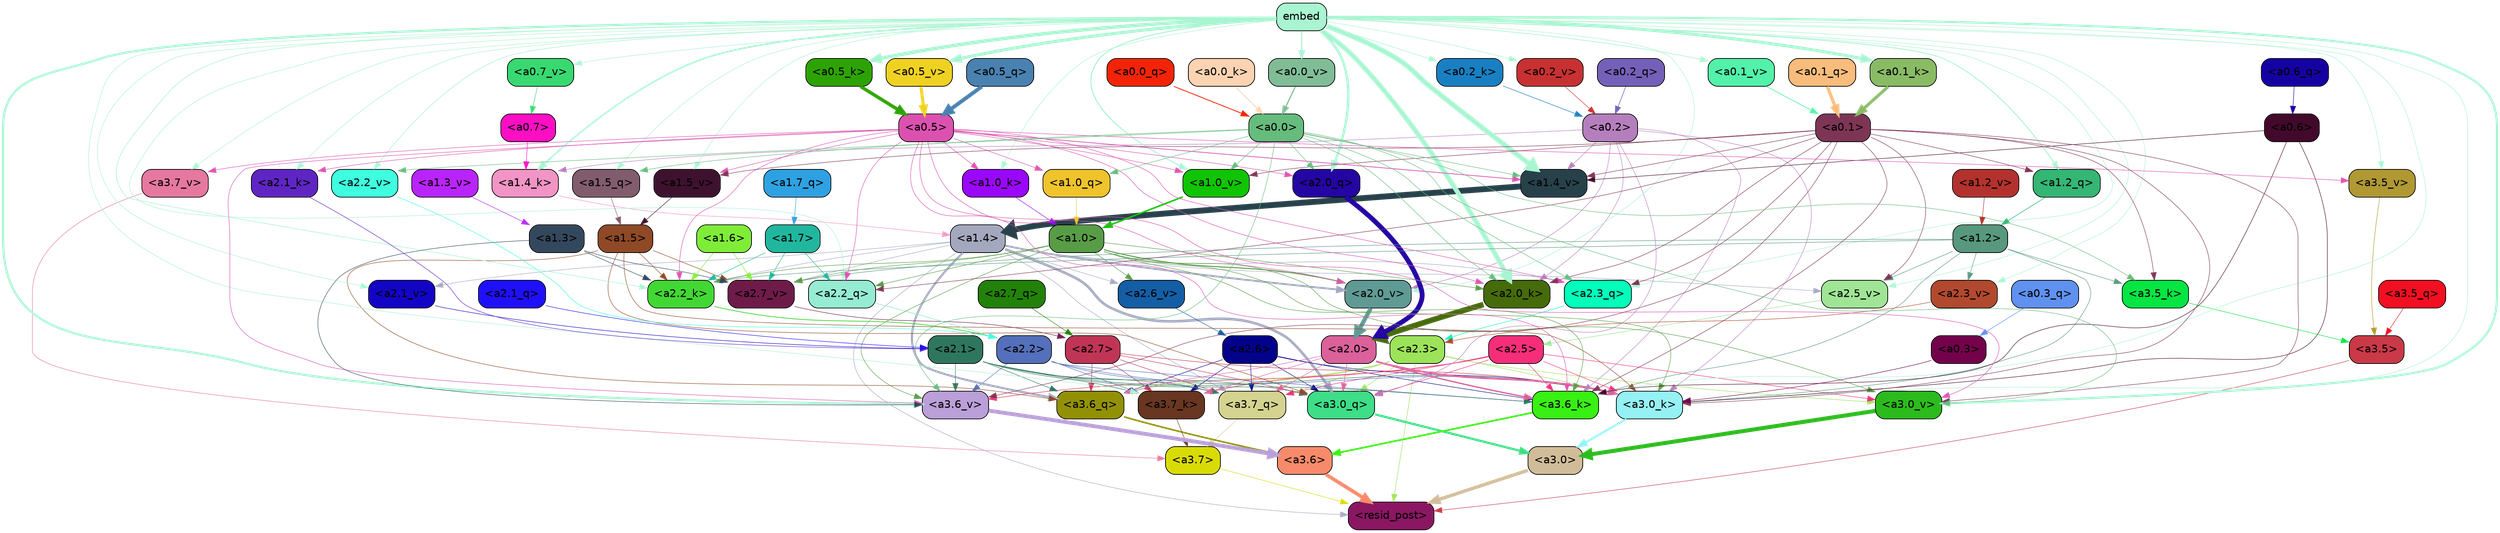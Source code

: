 strict digraph "" {
	graph [bgcolor=transparent,
		layout=dot,
		overlap=false,
		splines=true
	];
	"<a3.7>"	[color=black,
		fillcolor="#d9db06",
		fontname=Helvetica,
		shape=box,
		style="filled, rounded"];
	"<resid_post>"	[color=black,
		fillcolor="#8b1763",
		fontname=Helvetica,
		shape=box,
		style="filled, rounded"];
	"<a3.7>" -> "<resid_post>"	[color="#d9db06",
		penwidth=0.6];
	"<a3.6>"	[color=black,
		fillcolor="#f78a6a",
		fontname=Helvetica,
		shape=box,
		style="filled, rounded"];
	"<a3.6>" -> "<resid_post>"	[color="#f78a6a",
		penwidth=4.646730065345764];
	"<a3.5>"	[color=black,
		fillcolor="#ca3947",
		fontname=Helvetica,
		shape=box,
		style="filled, rounded"];
	"<a3.5>" -> "<resid_post>"	[color="#ca3947",
		penwidth=0.6];
	"<a3.0>"	[color=black,
		fillcolor="#d1bc99",
		fontname=Helvetica,
		shape=box,
		style="filled, rounded"];
	"<a3.0>" -> "<resid_post>"	[color="#d1bc99",
		penwidth=4.323132634162903];
	"<a2.3>"	[color=black,
		fillcolor="#9ce359",
		fontname=Helvetica,
		shape=box,
		style="filled, rounded"];
	"<a2.3>" -> "<resid_post>"	[color="#9ce359",
		penwidth=0.6];
	"<a3.7_q>"	[color=black,
		fillcolor="#d4d390",
		fontname=Helvetica,
		shape=box,
		style="filled, rounded"];
	"<a2.3>" -> "<a3.7_q>"	[color="#9ce359",
		penwidth=0.6];
	"<a3.6_q>"	[color=black,
		fillcolor="#929106",
		fontname=Helvetica,
		shape=box,
		style="filled, rounded"];
	"<a2.3>" -> "<a3.6_q>"	[color="#9ce359",
		penwidth=0.6];
	"<a3.0_q>"	[color=black,
		fillcolor="#3edd87",
		fontname=Helvetica,
		shape=box,
		style="filled, rounded"];
	"<a2.3>" -> "<a3.0_q>"	[color="#9ce359",
		penwidth=0.6];
	"<a3.7_k>"	[color=black,
		fillcolor="#683621",
		fontname=Helvetica,
		shape=box,
		style="filled, rounded"];
	"<a2.3>" -> "<a3.7_k>"	[color="#9ce359",
		penwidth=0.6];
	"<a3.0_k>"	[color=black,
		fillcolor="#95f1f3",
		fontname=Helvetica,
		shape=box,
		style="filled, rounded"];
	"<a2.3>" -> "<a3.0_k>"	[color="#9ce359",
		penwidth=0.6];
	"<a3.6_v>"	[color=black,
		fillcolor="#ba9fd8",
		fontname=Helvetica,
		shape=box,
		style="filled, rounded"];
	"<a2.3>" -> "<a3.6_v>"	[color="#9ce359",
		penwidth=0.6];
	"<a3.0_v>"	[color=black,
		fillcolor="#2cbb1d",
		fontname=Helvetica,
		shape=box,
		style="filled, rounded"];
	"<a2.3>" -> "<a3.0_v>"	[color="#9ce359",
		penwidth=0.6];
	"<a1.4>"	[color=black,
		fillcolor="#a4a8bf",
		fontname=Helvetica,
		shape=box,
		style="filled, rounded"];
	"<a1.4>" -> "<resid_post>"	[color="#a4a8bf",
		penwidth=0.6];
	"<a1.4>" -> "<a3.7_q>"	[color="#a4a8bf",
		penwidth=0.6];
	"<a1.4>" -> "<a3.6_q>"	[color="#a4a8bf",
		penwidth=2.700703263282776];
	"<a1.4>" -> "<a3.0_q>"	[color="#a4a8bf",
		penwidth=3.34255850315094];
	"<a2.3_q>"	[color=black,
		fillcolor="#01feba",
		fontname=Helvetica,
		shape=box,
		style="filled, rounded"];
	"<a1.4>" -> "<a2.3_q>"	[color="#a4a8bf",
		penwidth=0.6];
	"<a2.2_k>"	[color=black,
		fillcolor="#42d834",
		fontname=Helvetica,
		shape=box,
		style="filled, rounded"];
	"<a1.4>" -> "<a2.2_k>"	[color="#a4a8bf",
		penwidth=0.6];
	"<a2.7_v>"	[color=black,
		fillcolor="#6e1b49",
		fontname=Helvetica,
		shape=box,
		style="filled, rounded"];
	"<a1.4>" -> "<a2.7_v>"	[color="#a4a8bf",
		penwidth=0.6];
	"<a2.6_v>"	[color=black,
		fillcolor="#145ea5",
		fontname=Helvetica,
		shape=box,
		style="filled, rounded"];
	"<a1.4>" -> "<a2.6_v>"	[color="#a4a8bf",
		penwidth=0.6];
	"<a2.5_v>"	[color=black,
		fillcolor="#a0e596",
		fontname=Helvetica,
		shape=box,
		style="filled, rounded"];
	"<a1.4>" -> "<a2.5_v>"	[color="#a4a8bf",
		penwidth=0.6];
	"<a2.1_v>"	[color=black,
		fillcolor="#1305c5",
		fontname=Helvetica,
		shape=box,
		style="filled, rounded"];
	"<a1.4>" -> "<a2.1_v>"	[color="#a4a8bf",
		penwidth=0.6];
	"<a2.0_v>"	[color=black,
		fillcolor="#609a94",
		fontname=Helvetica,
		shape=box,
		style="filled, rounded"];
	"<a1.4>" -> "<a2.0_v>"	[color="#a4a8bf",
		penwidth=2.387977123260498];
	"<a3.7_q>" -> "<a3.7>"	[color="#d4d390",
		penwidth=0.6];
	"<a3.6_q>" -> "<a3.6>"	[color="#929106",
		penwidth=2.03758105635643];
	"<a3.5_q>"	[color=black,
		fillcolor="#f20f21",
		fontname=Helvetica,
		shape=box,
		style="filled, rounded"];
	"<a3.5_q>" -> "<a3.5>"	[color="#f20f21",
		penwidth=0.6];
	"<a3.0_q>" -> "<a3.0>"	[color="#3edd87",
		penwidth=2.8638100624084473];
	"<a3.7_k>" -> "<a3.7>"	[color="#683621",
		penwidth=0.6];
	"<a3.6_k>"	[color=black,
		fillcolor="#39f014",
		fontname=Helvetica,
		shape=box,
		style="filled, rounded"];
	"<a3.6_k>" -> "<a3.6>"	[color="#39f014",
		penwidth=2.174198240041733];
	"<a3.5_k>"	[color=black,
		fillcolor="#05e543",
		fontname=Helvetica,
		shape=box,
		style="filled, rounded"];
	"<a3.5_k>" -> "<a3.5>"	[color="#05e543",
		penwidth=0.6];
	"<a3.0_k>" -> "<a3.0>"	[color="#95f1f3",
		penwidth=2.6274144649505615];
	"<a3.7_v>"	[color=black,
		fillcolor="#e6789f",
		fontname=Helvetica,
		shape=box,
		style="filled, rounded"];
	"<a3.7_v>" -> "<a3.7>"	[color="#e6789f",
		penwidth=0.6];
	"<a3.6_v>" -> "<a3.6>"	[color="#ba9fd8",
		penwidth=5.002329230308533];
	"<a3.5_v>"	[color=black,
		fillcolor="#b09832",
		fontname=Helvetica,
		shape=box,
		style="filled, rounded"];
	"<a3.5_v>" -> "<a3.5>"	[color="#b09832",
		penwidth=0.6];
	"<a3.0_v>" -> "<a3.0>"	[color="#2cbb1d",
		penwidth=5.188832879066467];
	"<a2.7>"	[color=black,
		fillcolor="#c03555",
		fontname=Helvetica,
		shape=box,
		style="filled, rounded"];
	"<a2.7>" -> "<a3.7_q>"	[color="#c03555",
		penwidth=0.6];
	"<a2.7>" -> "<a3.6_q>"	[color="#c03555",
		penwidth=0.6];
	"<a2.7>" -> "<a3.0_q>"	[color="#c03555",
		penwidth=0.6];
	"<a2.7>" -> "<a3.7_k>"	[color="#c03555",
		penwidth=0.6];
	"<a2.7>" -> "<a3.0_k>"	[color="#c03555",
		penwidth=0.6];
	"<a2.6>"	[color=black,
		fillcolor="#03028a",
		fontname=Helvetica,
		shape=box,
		style="filled, rounded"];
	"<a2.6>" -> "<a3.7_q>"	[color="#03028a",
		penwidth=0.6];
	"<a2.6>" -> "<a3.6_q>"	[color="#03028a",
		penwidth=0.6];
	"<a2.6>" -> "<a3.0_q>"	[color="#03028a",
		penwidth=0.6];
	"<a2.6>" -> "<a3.7_k>"	[color="#03028a",
		penwidth=0.6];
	"<a2.6>" -> "<a3.6_k>"	[color="#03028a",
		penwidth=0.6];
	"<a2.6>" -> "<a3.0_k>"	[color="#03028a",
		penwidth=0.6];
	"<a2.5>"	[color=black,
		fillcolor="#f62e7a",
		fontname=Helvetica,
		shape=box,
		style="filled, rounded"];
	"<a2.5>" -> "<a3.7_q>"	[color="#f62e7a",
		penwidth=0.6];
	"<a2.5>" -> "<a3.0_q>"	[color="#f62e7a",
		penwidth=0.6];
	"<a2.5>" -> "<a3.7_k>"	[color="#f62e7a",
		penwidth=0.6];
	"<a2.5>" -> "<a3.6_k>"	[color="#f62e7a",
		penwidth=0.6];
	"<a2.5>" -> "<a3.0_k>"	[color="#f62e7a",
		penwidth=0.6];
	"<a2.5>" -> "<a3.6_v>"	[color="#f62e7a",
		penwidth=0.6];
	"<a2.5>" -> "<a3.0_v>"	[color="#f62e7a",
		penwidth=0.6];
	"<a2.2>"	[color=black,
		fillcolor="#546fbb",
		fontname=Helvetica,
		shape=box,
		style="filled, rounded"];
	"<a2.2>" -> "<a3.7_q>"	[color="#546fbb",
		penwidth=0.6];
	"<a2.2>" -> "<a3.7_k>"	[color="#546fbb",
		penwidth=0.6];
	"<a2.2>" -> "<a3.6_k>"	[color="#546fbb",
		penwidth=0.6];
	"<a2.2>" -> "<a3.0_k>"	[color="#546fbb",
		penwidth=0.6];
	"<a2.2>" -> "<a3.6_v>"	[color="#546fbb",
		penwidth=0.6];
	"<a2.1>"	[color=black,
		fillcolor="#2e775e",
		fontname=Helvetica,
		shape=box,
		style="filled, rounded"];
	"<a2.1>" -> "<a3.7_q>"	[color="#2e775e",
		penwidth=0.6];
	"<a2.1>" -> "<a3.6_q>"	[color="#2e775e",
		penwidth=0.6];
	"<a2.1>" -> "<a3.0_q>"	[color="#2e775e",
		penwidth=0.6];
	"<a2.1>" -> "<a3.7_k>"	[color="#2e775e",
		penwidth=0.6];
	"<a2.1>" -> "<a3.6_k>"	[color="#2e775e",
		penwidth=0.6];
	"<a2.1>" -> "<a3.0_k>"	[color="#2e775e",
		penwidth=0.6];
	"<a2.1>" -> "<a3.6_v>"	[color="#2e775e",
		penwidth=0.6];
	"<a2.0>"	[color=black,
		fillcolor="#db619a",
		fontname=Helvetica,
		shape=box,
		style="filled, rounded"];
	"<a2.0>" -> "<a3.7_q>"	[color="#db619a",
		penwidth=0.6];
	"<a2.0>" -> "<a3.6_q>"	[color="#db619a",
		penwidth=0.6];
	"<a2.0>" -> "<a3.0_q>"	[color="#db619a",
		penwidth=0.6];
	"<a2.0>" -> "<a3.7_k>"	[color="#db619a",
		penwidth=0.6];
	"<a2.0>" -> "<a3.6_k>"	[color="#db619a",
		penwidth=1.6454488784074783];
	"<a2.0>" -> "<a3.0_k>"	[color="#db619a",
		penwidth=2.2218968719244003];
	"<a1.5>"	[color=black,
		fillcolor="#8f4926",
		fontname=Helvetica,
		shape=box,
		style="filled, rounded"];
	"<a1.5>" -> "<a3.6_q>"	[color="#8f4926",
		penwidth=0.6];
	"<a1.5>" -> "<a3.0_q>"	[color="#8f4926",
		penwidth=0.6];
	"<a1.5>" -> "<a3.0_k>"	[color="#8f4926",
		penwidth=0.6];
	"<a1.5>" -> "<a2.2_k>"	[color="#8f4926",
		penwidth=0.6];
	"<a1.5>" -> "<a2.7_v>"	[color="#8f4926",
		penwidth=0.6];
	"<a0.2>"	[color=black,
		fillcolor="#b57fbe",
		fontname=Helvetica,
		shape=box,
		style="filled, rounded"];
	"<a0.2>" -> "<a3.0_q>"	[color="#b57fbe",
		penwidth=0.6];
	"<a0.2>" -> "<a3.6_k>"	[color="#b57fbe",
		penwidth=0.6];
	"<a0.2>" -> "<a3.0_k>"	[color="#b57fbe",
		penwidth=0.6];
	"<a2.0_k>"	[color=black,
		fillcolor="#466b0a",
		fontname=Helvetica,
		shape=box,
		style="filled, rounded"];
	"<a0.2>" -> "<a2.0_k>"	[color="#b57fbe",
		penwidth=0.6];
	"<a0.2>" -> "<a2.0_v>"	[color="#b57fbe",
		penwidth=0.6];
	"<a1.4_k>"	[color=black,
		fillcolor="#f294c5",
		fontname=Helvetica,
		shape=box,
		style="filled, rounded"];
	"<a0.2>" -> "<a1.4_k>"	[color="#b57fbe",
		penwidth=0.6];
	"<a1.4_v>"	[color=black,
		fillcolor="#27414b",
		fontname=Helvetica,
		shape=box,
		style="filled, rounded"];
	"<a0.2>" -> "<a1.4_v>"	[color="#b57fbe",
		penwidth=0.6];
	embed	[color=black,
		fillcolor="#a9f4d1",
		fontname=Helvetica,
		shape=box,
		style="filled, rounded"];
	embed -> "<a3.7_k>"	[color="#a9f4d1",
		penwidth=0.6];
	embed -> "<a3.6_k>"	[color="#a9f4d1",
		penwidth=0.6];
	embed -> "<a3.0_k>"	[color="#a9f4d1",
		penwidth=0.6];
	embed -> "<a3.7_v>"	[color="#a9f4d1",
		penwidth=0.6];
	embed -> "<a3.6_v>"	[color="#a9f4d1",
		penwidth=2.8301228284835815];
	embed -> "<a3.5_v>"	[color="#a9f4d1",
		penwidth=0.6];
	embed -> "<a3.0_v>"	[color="#a9f4d1",
		penwidth=2.7660785913467407];
	embed -> "<a2.3_q>"	[color="#a9f4d1",
		penwidth=0.6];
	"<a2.2_q>"	[color=black,
		fillcolor="#96ebd3",
		fontname=Helvetica,
		shape=box,
		style="filled, rounded"];
	embed -> "<a2.2_q>"	[color="#a9f4d1",
		penwidth=0.6];
	"<a2.0_q>"	[color=black,
		fillcolor="#2406a2",
		fontname=Helvetica,
		shape=box,
		style="filled, rounded"];
	embed -> "<a2.0_q>"	[color="#a9f4d1",
		penwidth=2.918822765350342];
	embed -> "<a2.2_k>"	[color="#a9f4d1",
		penwidth=0.7099294662475586];
	"<a2.1_k>"	[color=black,
		fillcolor="#5f25c3",
		fontname=Helvetica,
		shape=box,
		style="filled, rounded"];
	embed -> "<a2.1_k>"	[color="#a9f4d1",
		penwidth=0.6];
	embed -> "<a2.0_k>"	[color="#a9f4d1",
		penwidth=6.075345039367676];
	embed -> "<a2.5_v>"	[color="#a9f4d1",
		penwidth=0.6];
	"<a2.3_v>"	[color=black,
		fillcolor="#b1492f",
		fontname=Helvetica,
		shape=box,
		style="filled, rounded"];
	embed -> "<a2.3_v>"	[color="#a9f4d1",
		penwidth=0.6];
	"<a2.2_v>"	[color=black,
		fillcolor="#3effdf",
		fontname=Helvetica,
		shape=box,
		style="filled, rounded"];
	embed -> "<a2.2_v>"	[color="#a9f4d1",
		penwidth=0.6909599304199219];
	embed -> "<a2.1_v>"	[color="#a9f4d1",
		penwidth=0.6];
	embed -> "<a2.0_v>"	[color="#a9f4d1",
		penwidth=0.6];
	"<a1.5_q>"	[color=black,
		fillcolor="#815c6c",
		fontname=Helvetica,
		shape=box,
		style="filled, rounded"];
	embed -> "<a1.5_q>"	[color="#a9f4d1",
		penwidth=0.6];
	"<a1.2_q>"	[color=black,
		fillcolor="#34b675",
		fontname=Helvetica,
		shape=box,
		style="filled, rounded"];
	embed -> "<a1.2_q>"	[color="#a9f4d1",
		penwidth=1.1075286865234375];
	embed -> "<a1.4_k>"	[color="#a9f4d1",
		penwidth=2.043105125427246];
	"<a1.0_k>"	[color=black,
		fillcolor="#9a07fd",
		fontname=Helvetica,
		shape=box,
		style="filled, rounded"];
	embed -> "<a1.0_k>"	[color="#a9f4d1",
		penwidth=0.6];
	"<a1.5_v>"	[color=black,
		fillcolor="#3e122f",
		fontname=Helvetica,
		shape=box,
		style="filled, rounded"];
	embed -> "<a1.5_v>"	[color="#a9f4d1",
		penwidth=0.6];
	embed -> "<a1.4_v>"	[color="#a9f4d1",
		penwidth=6.46385931968689];
	"<a1.0_v>"	[color=black,
		fillcolor="#10c402",
		fontname=Helvetica,
		shape=box,
		style="filled, rounded"];
	embed -> "<a1.0_v>"	[color="#a9f4d1",
		penwidth=1.273291826248169];
	"<a0.5_k>"	[color=black,
		fillcolor="#2da301",
		fontname=Helvetica,
		shape=box,
		style="filled, rounded"];
	embed -> "<a0.5_k>"	[color="#a9f4d1",
		penwidth=4.426396369934082];
	"<a0.2_k>"	[color=black,
		fillcolor="#197fc3",
		fontname=Helvetica,
		shape=box,
		style="filled, rounded"];
	embed -> "<a0.2_k>"	[color="#a9f4d1",
		penwidth=0.6546797752380371];
	"<a0.1_k>"	[color=black,
		fillcolor="#89bb65",
		fontname=Helvetica,
		shape=box,
		style="filled, rounded"];
	embed -> "<a0.1_k>"	[color="#a9f4d1",
		penwidth=3.930372714996338];
	"<a0.7_v>"	[color=black,
		fillcolor="#38d971",
		fontname=Helvetica,
		shape=box,
		style="filled, rounded"];
	embed -> "<a0.7_v>"	[color="#a9f4d1",
		penwidth=0.6];
	"<a0.5_v>"	[color=black,
		fillcolor="#efd221",
		fontname=Helvetica,
		shape=box,
		style="filled, rounded"];
	embed -> "<a0.5_v>"	[color="#a9f4d1",
		penwidth=3.920696496963501];
	"<a0.2_v>"	[color=black,
		fillcolor="#c83131",
		fontname=Helvetica,
		shape=box,
		style="filled, rounded"];
	embed -> "<a0.2_v>"	[color="#a9f4d1",
		penwidth=0.6];
	"<a0.1_v>"	[color=black,
		fillcolor="#52f2aa",
		fontname=Helvetica,
		shape=box,
		style="filled, rounded"];
	embed -> "<a0.1_v>"	[color="#a9f4d1",
		penwidth=0.8145098686218262];
	"<a0.0_v>"	[color=black,
		fillcolor="#80bd96",
		fontname=Helvetica,
		shape=box,
		style="filled, rounded"];
	embed -> "<a0.0_v>"	[color="#a9f4d1",
		penwidth=1.426530361175537];
	"<a1.2>"	[color=black,
		fillcolor="#57987f",
		fontname=Helvetica,
		shape=box,
		style="filled, rounded"];
	"<a1.2>" -> "<a3.6_k>"	[color="#57987f",
		penwidth=0.6];
	"<a1.2>" -> "<a3.5_k>"	[color="#57987f",
		penwidth=0.6];
	"<a1.2>" -> "<a3.0_k>"	[color="#57987f",
		penwidth=0.6];
	"<a1.2>" -> "<a2.2_k>"	[color="#57987f",
		penwidth=0.6];
	"<a1.2>" -> "<a2.7_v>"	[color="#57987f",
		penwidth=0.6];
	"<a1.2>" -> "<a2.5_v>"	[color="#57987f",
		penwidth=0.6];
	"<a1.2>" -> "<a2.3_v>"	[color="#57987f",
		penwidth=0.6];
	"<a1.0>"	[color=black,
		fillcolor="#589c46",
		fontname=Helvetica,
		shape=box,
		style="filled, rounded"];
	"<a1.0>" -> "<a3.6_k>"	[color="#589c46",
		penwidth=0.6];
	"<a1.0>" -> "<a3.0_k>"	[color="#589c46",
		penwidth=0.6];
	"<a1.0>" -> "<a3.6_v>"	[color="#589c46",
		penwidth=0.6];
	"<a1.0>" -> "<a3.0_v>"	[color="#589c46",
		penwidth=0.6];
	"<a1.0>" -> "<a2.2_q>"	[color="#589c46",
		penwidth=0.6];
	"<a1.0>" -> "<a2.2_k>"	[color="#589c46",
		penwidth=0.6];
	"<a1.0>" -> "<a2.0_k>"	[color="#589c46",
		penwidth=0.6];
	"<a1.0>" -> "<a2.7_v>"	[color="#589c46",
		penwidth=0.6];
	"<a1.0>" -> "<a2.6_v>"	[color="#589c46",
		penwidth=0.6];
	"<a1.0>" -> "<a2.0_v>"	[color="#589c46",
		penwidth=1.2435333728790283];
	"<a0.6>"	[color=black,
		fillcolor="#42092b",
		fontname=Helvetica,
		shape=box,
		style="filled, rounded"];
	"<a0.6>" -> "<a3.6_k>"	[color="#42092b",
		penwidth=0.6];
	"<a0.6>" -> "<a3.0_k>"	[color="#42092b",
		penwidth=0.6];
	"<a0.6>" -> "<a1.4_v>"	[color="#42092b",
		penwidth=0.6];
	"<a0.5>"	[color=black,
		fillcolor="#dc51b0",
		fontname=Helvetica,
		shape=box,
		style="filled, rounded"];
	"<a0.5>" -> "<a3.6_k>"	[color="#dc51b0",
		penwidth=0.6];
	"<a0.5>" -> "<a3.7_v>"	[color="#dc51b0",
		penwidth=0.6];
	"<a0.5>" -> "<a3.6_v>"	[color="#dc51b0",
		penwidth=0.6];
	"<a0.5>" -> "<a3.5_v>"	[color="#dc51b0",
		penwidth=0.6];
	"<a0.5>" -> "<a3.0_v>"	[color="#dc51b0",
		penwidth=0.6124261617660522];
	"<a0.5>" -> "<a2.3_q>"	[color="#dc51b0",
		penwidth=0.6];
	"<a0.5>" -> "<a2.2_q>"	[color="#dc51b0",
		penwidth=0.6];
	"<a0.5>" -> "<a2.0_q>"	[color="#dc51b0",
		penwidth=0.6];
	"<a0.5>" -> "<a2.2_k>"	[color="#dc51b0",
		penwidth=0.6];
	"<a0.5>" -> "<a2.1_k>"	[color="#dc51b0",
		penwidth=0.6];
	"<a0.5>" -> "<a2.0_k>"	[color="#dc51b0",
		penwidth=0.6112704277038574];
	"<a0.5>" -> "<a2.0_v>"	[color="#dc51b0",
		penwidth=0.6];
	"<a1.0_q>"	[color=black,
		fillcolor="#efc32c",
		fontname=Helvetica,
		shape=box,
		style="filled, rounded"];
	"<a0.5>" -> "<a1.0_q>"	[color="#dc51b0",
		penwidth=0.6];
	"<a0.5>" -> "<a1.0_k>"	[color="#dc51b0",
		penwidth=0.6];
	"<a0.5>" -> "<a1.5_v>"	[color="#dc51b0",
		penwidth=0.6];
	"<a0.5>" -> "<a1.4_v>"	[color="#dc51b0",
		penwidth=0.9145197868347168];
	"<a0.5>" -> "<a1.0_v>"	[color="#dc51b0",
		penwidth=0.6];
	"<a0.1>"	[color=black,
		fillcolor="#7e3555",
		fontname=Helvetica,
		shape=box,
		style="filled, rounded"];
	"<a0.1>" -> "<a3.6_k>"	[color="#7e3555",
		penwidth=0.6];
	"<a0.1>" -> "<a3.5_k>"	[color="#7e3555",
		penwidth=0.6];
	"<a0.1>" -> "<a3.0_k>"	[color="#7e3555",
		penwidth=0.6];
	"<a0.1>" -> "<a3.6_v>"	[color="#7e3555",
		penwidth=0.6];
	"<a0.1>" -> "<a3.0_v>"	[color="#7e3555",
		penwidth=0.6];
	"<a0.1>" -> "<a2.3_q>"	[color="#7e3555",
		penwidth=0.6];
	"<a0.1>" -> "<a2.2_q>"	[color="#7e3555",
		penwidth=0.6];
	"<a0.1>" -> "<a2.0_k>"	[color="#7e3555",
		penwidth=0.6];
	"<a0.1>" -> "<a2.5_v>"	[color="#7e3555",
		penwidth=0.6];
	"<a0.1>" -> "<a1.2_q>"	[color="#7e3555",
		penwidth=0.6];
	"<a0.1>" -> "<a1.5_v>"	[color="#7e3555",
		penwidth=0.6];
	"<a0.1>" -> "<a1.4_v>"	[color="#7e3555",
		penwidth=0.6];
	"<a0.1>" -> "<a1.0_v>"	[color="#7e3555",
		penwidth=0.6];
	"<a0.0>"	[color=black,
		fillcolor="#66bc7c",
		fontname=Helvetica,
		shape=box,
		style="filled, rounded"];
	"<a0.0>" -> "<a3.5_k>"	[color="#66bc7c",
		penwidth=0.6];
	"<a0.0>" -> "<a3.6_v>"	[color="#66bc7c",
		penwidth=0.6];
	"<a0.0>" -> "<a3.0_v>"	[color="#66bc7c",
		penwidth=0.6];
	"<a0.0>" -> "<a2.3_q>"	[color="#66bc7c",
		penwidth=0.6];
	"<a0.0>" -> "<a2.0_q>"	[color="#66bc7c",
		penwidth=0.6];
	"<a0.0>" -> "<a2.0_k>"	[color="#66bc7c",
		penwidth=0.6];
	"<a0.0>" -> "<a2.2_v>"	[color="#66bc7c",
		penwidth=0.6];
	"<a0.0>" -> "<a1.5_q>"	[color="#66bc7c",
		penwidth=0.6];
	"<a0.0>" -> "<a1.0_q>"	[color="#66bc7c",
		penwidth=0.6];
	"<a0.0>" -> "<a1.4_v>"	[color="#66bc7c",
		penwidth=0.6];
	"<a0.0>" -> "<a1.0_v>"	[color="#66bc7c",
		penwidth=0.6];
	"<a0.3>"	[color=black,
		fillcolor="#73024b",
		fontname=Helvetica,
		shape=box,
		style="filled, rounded"];
	"<a0.3>" -> "<a3.0_k>"	[color="#73024b",
		penwidth=0.6];
	"<a1.3>"	[color=black,
		fillcolor="#34485d",
		fontname=Helvetica,
		shape=box,
		style="filled, rounded"];
	"<a1.3>" -> "<a3.6_v>"	[color="#34485d",
		penwidth=0.6];
	"<a1.3>" -> "<a2.2_k>"	[color="#34485d",
		penwidth=0.6];
	"<a1.3>" -> "<a2.7_v>"	[color="#34485d",
		penwidth=0.6];
	"<a2.7_q>"	[color=black,
		fillcolor="#228109",
		fontname=Helvetica,
		shape=box,
		style="filled, rounded"];
	"<a2.7_q>" -> "<a2.7>"	[color="#228109",
		penwidth=0.6];
	"<a2.3_q>" -> "<a2.3>"	[color="#01feba",
		penwidth=0.6];
	"<a2.2_q>" -> "<a2.2>"	[color="#96ebd3",
		penwidth=0.8114519119262695];
	"<a2.1_q>"	[color=black,
		fillcolor="#1f10fb",
		fontname=Helvetica,
		shape=box,
		style="filled, rounded"];
	"<a2.1_q>" -> "<a2.1>"	[color="#1f10fb",
		penwidth=0.6];
	"<a2.0_q>" -> "<a2.0>"	[color="#2406a2",
		penwidth=6.2323237657547];
	"<a2.2_k>" -> "<a2.2>"	[color="#42d834",
		penwidth=0.9331893920898438];
	"<a2.1_k>" -> "<a2.1>"	[color="#5f25c3",
		penwidth=0.6];
	"<a2.0_k>" -> "<a2.0>"	[color="#466b0a",
		penwidth=7.158664226531982];
	"<a2.7_v>" -> "<a2.7>"	[color="#6e1b49",
		penwidth=0.6];
	"<a2.6_v>" -> "<a2.6>"	[color="#145ea5",
		penwidth=0.6];
	"<a2.5_v>" -> "<a2.5>"	[color="#a0e596",
		penwidth=0.6657319068908691];
	"<a2.3_v>" -> "<a2.3>"	[color="#b1492f",
		penwidth=0.6];
	"<a2.2_v>" -> "<a2.2>"	[color="#3effdf",
		penwidth=0.6];
	"<a2.1_v>" -> "<a2.1>"	[color="#1305c5",
		penwidth=0.6];
	"<a2.0_v>" -> "<a2.0>"	[color="#609a94",
		penwidth=5.380099236965179];
	"<a1.7>"	[color=black,
		fillcolor="#21b79f",
		fontname=Helvetica,
		shape=box,
		style="filled, rounded"];
	"<a1.7>" -> "<a2.2_q>"	[color="#21b79f",
		penwidth=0.6];
	"<a1.7>" -> "<a2.2_k>"	[color="#21b79f",
		penwidth=0.6];
	"<a1.7>" -> "<a2.7_v>"	[color="#21b79f",
		penwidth=0.6];
	"<a1.6>"	[color=black,
		fillcolor="#7fed38",
		fontname=Helvetica,
		shape=box,
		style="filled, rounded"];
	"<a1.6>" -> "<a2.2_k>"	[color="#7fed38",
		penwidth=0.6];
	"<a1.6>" -> "<a2.7_v>"	[color="#7fed38",
		penwidth=0.6];
	"<a1.7_q>"	[color=black,
		fillcolor="#2ea1e2",
		fontname=Helvetica,
		shape=box,
		style="filled, rounded"];
	"<a1.7_q>" -> "<a1.7>"	[color="#2ea1e2",
		penwidth=0.6];
	"<a1.5_q>" -> "<a1.5>"	[color="#815c6c",
		penwidth=0.6];
	"<a1.2_q>" -> "<a1.2>"	[color="#34b675",
		penwidth=0.6965713500976562];
	"<a1.0_q>" -> "<a1.0>"	[color="#efc32c",
		penwidth=0.6];
	"<a1.4_k>" -> "<a1.4>"	[color="#f294c5",
		penwidth=0.6];
	"<a1.0_k>" -> "<a1.0>"	[color="#9a07fd",
		penwidth=0.6];
	"<a1.5_v>" -> "<a1.5>"	[color="#3e122f",
		penwidth=0.6];
	"<a1.4_v>" -> "<a1.4>"	[color="#27414b",
		penwidth=7.649995803833008];
	"<a1.3_v>"	[color=black,
		fillcolor="#b924fc",
		fontname=Helvetica,
		shape=box,
		style="filled, rounded"];
	"<a1.3_v>" -> "<a1.3>"	[color="#b924fc",
		penwidth=0.6];
	"<a1.2_v>"	[color=black,
		fillcolor="#b3322d",
		fontname=Helvetica,
		shape=box,
		style="filled, rounded"];
	"<a1.2_v>" -> "<a1.2>"	[color="#b3322d",
		penwidth=0.6];
	"<a1.0_v>" -> "<a1.0>"	[color="#10c402",
		penwidth=2.050852060317993];
	"<a0.7>"	[color=black,
		fillcolor="#ff0ec3",
		fontname=Helvetica,
		shape=box,
		style="filled, rounded"];
	"<a0.7>" -> "<a1.4_k>"	[color="#ff0ec3",
		penwidth=0.6];
	"<a0.6_q>"	[color=black,
		fillcolor="#1502a3",
		fontname=Helvetica,
		shape=box,
		style="filled, rounded"];
	"<a0.6_q>" -> "<a0.6>"	[color="#1502a3",
		penwidth=0.6];
	"<a0.5_q>"	[color=black,
		fillcolor="#4981b0",
		fontname=Helvetica,
		shape=box,
		style="filled, rounded"];
	"<a0.5_q>" -> "<a0.5>"	[color="#4981b0",
		penwidth=4.9415271282196045];
	"<a0.3_q>"	[color=black,
		fillcolor="#5f91f0",
		fontname=Helvetica,
		shape=box,
		style="filled, rounded"];
	"<a0.3_q>" -> "<a0.3>"	[color="#5f91f0",
		penwidth=0.6];
	"<a0.2_q>"	[color=black,
		fillcolor="#7460b8",
		fontname=Helvetica,
		shape=box,
		style="filled, rounded"];
	"<a0.2_q>" -> "<a0.2>"	[color="#7460b8",
		penwidth=0.7393593788146973];
	"<a0.1_q>"	[color=black,
		fillcolor="#f8bc7c",
		fontname=Helvetica,
		shape=box,
		style="filled, rounded"];
	"<a0.1_q>" -> "<a0.1>"	[color="#f8bc7c",
		penwidth=4.0437469482421875];
	"<a0.0_q>"	[color=black,
		fillcolor="#f32307",
		fontname=Helvetica,
		shape=box,
		style="filled, rounded"];
	"<a0.0_q>" -> "<a0.0>"	[color="#f32307",
		penwidth=1.0526800155639648];
	"<a0.5_k>" -> "<a0.5>"	[color="#2da301",
		penwidth=4.382697105407715];
	"<a0.2_k>" -> "<a0.2>"	[color="#197fc3",
		penwidth=0.6394491195678711];
	"<a0.1_k>" -> "<a0.1>"	[color="#89bb65",
		penwidth=3.9428932666778564];
	"<a0.0_k>"	[color=black,
		fillcolor="#fcd3b2",
		fontname=Helvetica,
		shape=box,
		style="filled, rounded"];
	"<a0.0_k>" -> "<a0.0>"	[color="#fcd3b2",
		penwidth=0.9280776977539062];
	"<a0.7_v>" -> "<a0.7>"	[color="#38d971",
		penwidth=0.6];
	"<a0.5_v>" -> "<a0.5>"	[color="#efd221",
		penwidth=3.8846328258514404];
	"<a0.2_v>" -> "<a0.2>"	[color="#c83131",
		penwidth=0.6];
	"<a0.1_v>" -> "<a0.1>"	[color="#52f2aa",
		penwidth=0.8284716606140137];
	"<a0.0_v>" -> "<a0.0>"	[color="#80bd96",
		penwidth=1.44976806640625];
}
